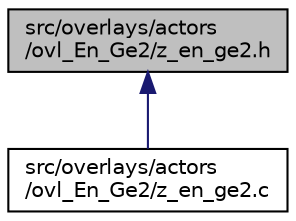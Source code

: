 digraph "src/overlays/actors/ovl_En_Ge2/z_en_ge2.h"
{
 // LATEX_PDF_SIZE
  edge [fontname="Helvetica",fontsize="10",labelfontname="Helvetica",labelfontsize="10"];
  node [fontname="Helvetica",fontsize="10",shape=record];
  Node1 [label="src/overlays/actors\l/ovl_En_Ge2/z_en_ge2.h",height=0.2,width=0.4,color="black", fillcolor="grey75", style="filled", fontcolor="black",tooltip=" "];
  Node1 -> Node2 [dir="back",color="midnightblue",fontsize="10",style="solid",fontname="Helvetica"];
  Node2 [label="src/overlays/actors\l/ovl_En_Ge2/z_en_ge2.c",height=0.2,width=0.4,color="black", fillcolor="white", style="filled",URL="$da/de7/z__en__ge2_8c.html",tooltip=" "];
}

